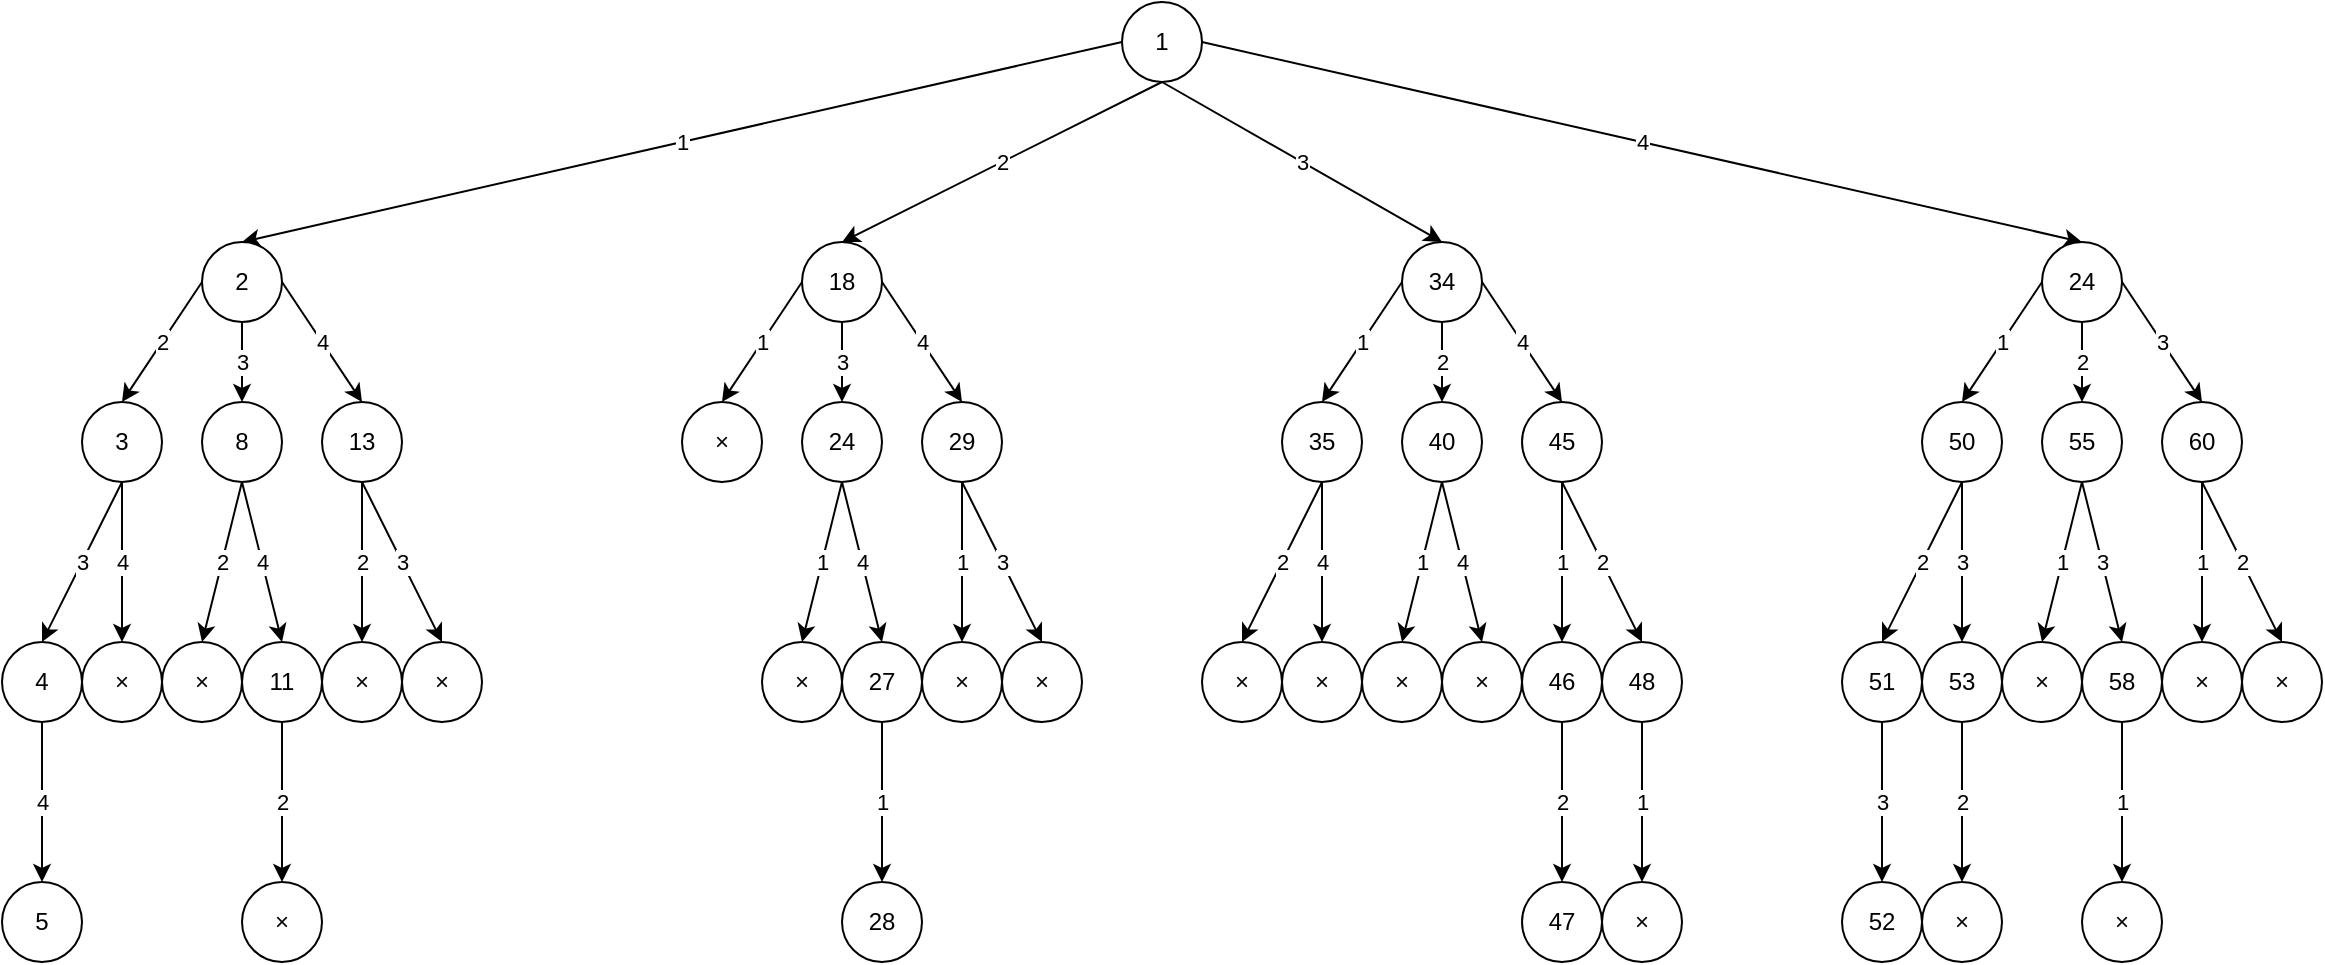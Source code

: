 <mxfile version="13.11.0" type="device"><diagram id="B---A2uCREsC93G5yAry" name="Page-1"><mxGraphModel dx="1220" dy="673" grid="1" gridSize="10" guides="1" tooltips="1" connect="1" arrows="1" fold="1" page="1" pageScale="1" pageWidth="850" pageHeight="1100" math="0" shadow="0"><root><mxCell id="0"/><mxCell id="1" parent="0"/><mxCell id="WXStBzGOtaWAUlGq1qDp-387" value="1" style="rounded=0;orthogonalLoop=1;jettySize=auto;html=1;exitX=0;exitY=0.5;exitDx=0;exitDy=0;entryX=0.5;entryY=0;entryDx=0;entryDy=0;" edge="1" parent="1" source="WXStBzGOtaWAUlGq1qDp-391" target="WXStBzGOtaWAUlGq1qDp-395"><mxGeometry relative="1" as="geometry"/></mxCell><mxCell id="WXStBzGOtaWAUlGq1qDp-388" value="2" style="edgeStyle=none;rounded=0;orthogonalLoop=1;jettySize=auto;html=1;exitX=0.5;exitY=1;exitDx=0;exitDy=0;entryX=0.5;entryY=0;entryDx=0;entryDy=0;" edge="1" parent="1" source="WXStBzGOtaWAUlGq1qDp-391" target="WXStBzGOtaWAUlGq1qDp-399"><mxGeometry relative="1" as="geometry"/></mxCell><mxCell id="WXStBzGOtaWAUlGq1qDp-389" value="4" style="edgeStyle=none;rounded=0;orthogonalLoop=1;jettySize=auto;html=1;exitX=1;exitY=0.5;exitDx=0;exitDy=0;entryX=0.5;entryY=0;entryDx=0;entryDy=0;" edge="1" parent="1" source="WXStBzGOtaWAUlGq1qDp-391" target="WXStBzGOtaWAUlGq1qDp-407"><mxGeometry relative="1" as="geometry"/></mxCell><mxCell id="WXStBzGOtaWAUlGq1qDp-390" value="3" style="edgeStyle=none;rounded=0;orthogonalLoop=1;jettySize=auto;html=1;exitX=0.5;exitY=1;exitDx=0;exitDy=0;entryX=0.5;entryY=0;entryDx=0;entryDy=0;" edge="1" parent="1" source="WXStBzGOtaWAUlGq1qDp-391" target="WXStBzGOtaWAUlGq1qDp-403"><mxGeometry relative="1" as="geometry"/></mxCell><mxCell id="WXStBzGOtaWAUlGq1qDp-391" value="1" style="ellipse;whiteSpace=wrap;html=1;aspect=fixed;" vertex="1" parent="1"><mxGeometry x="570" y="10" width="40" height="40" as="geometry"/></mxCell><mxCell id="WXStBzGOtaWAUlGq1qDp-392" value="2" style="edgeStyle=none;rounded=0;orthogonalLoop=1;jettySize=auto;html=1;exitX=0;exitY=0.5;exitDx=0;exitDy=0;entryX=0.5;entryY=0;entryDx=0;entryDy=0;" edge="1" parent="1" source="WXStBzGOtaWAUlGq1qDp-395" target="WXStBzGOtaWAUlGq1qDp-410"><mxGeometry relative="1" as="geometry"/></mxCell><mxCell id="WXStBzGOtaWAUlGq1qDp-393" value="3" style="edgeStyle=none;rounded=0;orthogonalLoop=1;jettySize=auto;html=1;exitX=0.5;exitY=1;exitDx=0;exitDy=0;entryX=0.5;entryY=0;entryDx=0;entryDy=0;" edge="1" parent="1" source="WXStBzGOtaWAUlGq1qDp-395" target="WXStBzGOtaWAUlGq1qDp-413"><mxGeometry relative="1" as="geometry"/></mxCell><mxCell id="WXStBzGOtaWAUlGq1qDp-394" value="4" style="edgeStyle=none;rounded=0;orthogonalLoop=1;jettySize=auto;html=1;exitX=1;exitY=0.5;exitDx=0;exitDy=0;entryX=0.5;entryY=0;entryDx=0;entryDy=0;" edge="1" parent="1" source="WXStBzGOtaWAUlGq1qDp-395" target="WXStBzGOtaWAUlGq1qDp-416"><mxGeometry relative="1" as="geometry"/></mxCell><mxCell id="WXStBzGOtaWAUlGq1qDp-395" value="2" style="ellipse;whiteSpace=wrap;html=1;aspect=fixed;" vertex="1" parent="1"><mxGeometry x="110" y="130" width="40" height="40" as="geometry"/></mxCell><mxCell id="WXStBzGOtaWAUlGq1qDp-396" value="1" style="edgeStyle=none;rounded=0;orthogonalLoop=1;jettySize=auto;html=1;exitX=0;exitY=0.5;exitDx=0;exitDy=0;entryX=0.5;entryY=0;entryDx=0;entryDy=0;" edge="1" parent="1" source="WXStBzGOtaWAUlGq1qDp-399" target="WXStBzGOtaWAUlGq1qDp-419"><mxGeometry relative="1" as="geometry"/></mxCell><mxCell id="WXStBzGOtaWAUlGq1qDp-397" value="3" style="edgeStyle=none;rounded=0;orthogonalLoop=1;jettySize=auto;html=1;exitX=0.5;exitY=1;exitDx=0;exitDy=0;entryX=0.5;entryY=0;entryDx=0;entryDy=0;" edge="1" parent="1" source="WXStBzGOtaWAUlGq1qDp-399" target="WXStBzGOtaWAUlGq1qDp-422"><mxGeometry relative="1" as="geometry"/></mxCell><mxCell id="WXStBzGOtaWAUlGq1qDp-398" value="4" style="edgeStyle=none;rounded=0;orthogonalLoop=1;jettySize=auto;html=1;exitX=1;exitY=0.5;exitDx=0;exitDy=0;entryX=0.5;entryY=0;entryDx=0;entryDy=0;" edge="1" parent="1" source="WXStBzGOtaWAUlGq1qDp-399" target="WXStBzGOtaWAUlGq1qDp-425"><mxGeometry relative="1" as="geometry"/></mxCell><mxCell id="WXStBzGOtaWAUlGq1qDp-399" value="18" style="ellipse;whiteSpace=wrap;html=1;aspect=fixed;" vertex="1" parent="1"><mxGeometry x="410" y="130" width="40" height="40" as="geometry"/></mxCell><mxCell id="WXStBzGOtaWAUlGq1qDp-400" value="1" style="edgeStyle=none;rounded=0;orthogonalLoop=1;jettySize=auto;html=1;exitX=0;exitY=0.5;exitDx=0;exitDy=0;entryX=0.5;entryY=0;entryDx=0;entryDy=0;" edge="1" parent="1" source="WXStBzGOtaWAUlGq1qDp-403" target="WXStBzGOtaWAUlGq1qDp-428"><mxGeometry relative="1" as="geometry"/></mxCell><mxCell id="WXStBzGOtaWAUlGq1qDp-401" value="2" style="edgeStyle=none;rounded=0;orthogonalLoop=1;jettySize=auto;html=1;exitX=0.5;exitY=1;exitDx=0;exitDy=0;entryX=0.5;entryY=0;entryDx=0;entryDy=0;" edge="1" parent="1" source="WXStBzGOtaWAUlGq1qDp-403" target="WXStBzGOtaWAUlGq1qDp-431"><mxGeometry relative="1" as="geometry"/></mxCell><mxCell id="WXStBzGOtaWAUlGq1qDp-402" value="4" style="edgeStyle=none;rounded=0;orthogonalLoop=1;jettySize=auto;html=1;exitX=1;exitY=0.5;exitDx=0;exitDy=0;entryX=0.5;entryY=0;entryDx=0;entryDy=0;" edge="1" parent="1" source="WXStBzGOtaWAUlGq1qDp-403" target="WXStBzGOtaWAUlGq1qDp-434"><mxGeometry relative="1" as="geometry"/></mxCell><mxCell id="WXStBzGOtaWAUlGq1qDp-403" value="34" style="ellipse;whiteSpace=wrap;html=1;aspect=fixed;" vertex="1" parent="1"><mxGeometry x="710" y="130" width="40" height="40" as="geometry"/></mxCell><mxCell id="WXStBzGOtaWAUlGq1qDp-404" value="1" style="edgeStyle=none;rounded=0;orthogonalLoop=1;jettySize=auto;html=1;exitX=0;exitY=0.5;exitDx=0;exitDy=0;entryX=0.5;entryY=0;entryDx=0;entryDy=0;" edge="1" parent="1" source="WXStBzGOtaWAUlGq1qDp-407" target="WXStBzGOtaWAUlGq1qDp-437"><mxGeometry relative="1" as="geometry"/></mxCell><mxCell id="WXStBzGOtaWAUlGq1qDp-405" value="2" style="edgeStyle=none;rounded=0;orthogonalLoop=1;jettySize=auto;html=1;exitX=0.5;exitY=1;exitDx=0;exitDy=0;entryX=0.5;entryY=0;entryDx=0;entryDy=0;" edge="1" parent="1" source="WXStBzGOtaWAUlGq1qDp-407" target="WXStBzGOtaWAUlGq1qDp-440"><mxGeometry relative="1" as="geometry"/></mxCell><mxCell id="WXStBzGOtaWAUlGq1qDp-406" value="3" style="edgeStyle=none;rounded=0;orthogonalLoop=1;jettySize=auto;html=1;exitX=1;exitY=0.5;exitDx=0;exitDy=0;entryX=0.5;entryY=0;entryDx=0;entryDy=0;" edge="1" parent="1" source="WXStBzGOtaWAUlGq1qDp-407" target="WXStBzGOtaWAUlGq1qDp-443"><mxGeometry relative="1" as="geometry"/></mxCell><mxCell id="WXStBzGOtaWAUlGq1qDp-407" value="24" style="ellipse;whiteSpace=wrap;html=1;aspect=fixed;" vertex="1" parent="1"><mxGeometry x="1030" y="130" width="40" height="40" as="geometry"/></mxCell><mxCell id="WXStBzGOtaWAUlGq1qDp-408" value="3" style="edgeStyle=none;rounded=0;orthogonalLoop=1;jettySize=auto;html=1;exitX=0.5;exitY=1;exitDx=0;exitDy=0;entryX=0.5;entryY=0;entryDx=0;entryDy=0;" edge="1" parent="1" source="WXStBzGOtaWAUlGq1qDp-410" target="WXStBzGOtaWAUlGq1qDp-445"><mxGeometry relative="1" as="geometry"/></mxCell><mxCell id="WXStBzGOtaWAUlGq1qDp-409" value="4" style="edgeStyle=none;rounded=0;orthogonalLoop=1;jettySize=auto;html=1;exitX=0.5;exitY=1;exitDx=0;exitDy=0;entryX=0.5;entryY=0;entryDx=0;entryDy=0;" edge="1" parent="1" source="WXStBzGOtaWAUlGq1qDp-410" target="WXStBzGOtaWAUlGq1qDp-447"><mxGeometry relative="1" as="geometry"/></mxCell><mxCell id="WXStBzGOtaWAUlGq1qDp-410" value="3" style="ellipse;whiteSpace=wrap;html=1;aspect=fixed;" vertex="1" parent="1"><mxGeometry x="50" y="210" width="40" height="40" as="geometry"/></mxCell><mxCell id="WXStBzGOtaWAUlGq1qDp-411" value="2" style="edgeStyle=none;rounded=0;orthogonalLoop=1;jettySize=auto;html=1;exitX=0.5;exitY=1;exitDx=0;exitDy=0;entryX=0.5;entryY=0;entryDx=0;entryDy=0;" edge="1" parent="1" source="WXStBzGOtaWAUlGq1qDp-413" target="WXStBzGOtaWAUlGq1qDp-449"><mxGeometry relative="1" as="geometry"/></mxCell><mxCell id="WXStBzGOtaWAUlGq1qDp-412" value="4" style="edgeStyle=none;rounded=0;orthogonalLoop=1;jettySize=auto;html=1;exitX=0.5;exitY=1;exitDx=0;exitDy=0;entryX=0.5;entryY=0;entryDx=0;entryDy=0;" edge="1" parent="1" source="WXStBzGOtaWAUlGq1qDp-413" target="WXStBzGOtaWAUlGq1qDp-451"><mxGeometry relative="1" as="geometry"/></mxCell><mxCell id="WXStBzGOtaWAUlGq1qDp-413" value="8" style="ellipse;whiteSpace=wrap;html=1;aspect=fixed;" vertex="1" parent="1"><mxGeometry x="110" y="210" width="40" height="40" as="geometry"/></mxCell><mxCell id="WXStBzGOtaWAUlGq1qDp-414" value="2" style="edgeStyle=none;rounded=0;orthogonalLoop=1;jettySize=auto;html=1;exitX=0.5;exitY=1;exitDx=0;exitDy=0;entryX=0.5;entryY=0;entryDx=0;entryDy=0;" edge="1" parent="1" source="WXStBzGOtaWAUlGq1qDp-416" target="WXStBzGOtaWAUlGq1qDp-453"><mxGeometry relative="1" as="geometry"/></mxCell><mxCell id="WXStBzGOtaWAUlGq1qDp-415" value="3" style="edgeStyle=none;rounded=0;orthogonalLoop=1;jettySize=auto;html=1;exitX=0.5;exitY=1;exitDx=0;exitDy=0;entryX=0.5;entryY=0;entryDx=0;entryDy=0;" edge="1" parent="1" source="WXStBzGOtaWAUlGq1qDp-416" target="WXStBzGOtaWAUlGq1qDp-455"><mxGeometry relative="1" as="geometry"/></mxCell><mxCell id="WXStBzGOtaWAUlGq1qDp-416" value="13" style="ellipse;whiteSpace=wrap;html=1;aspect=fixed;" vertex="1" parent="1"><mxGeometry x="170" y="210" width="40" height="40" as="geometry"/></mxCell><mxCell id="WXStBzGOtaWAUlGq1qDp-419" value="×" style="ellipse;whiteSpace=wrap;html=1;aspect=fixed;" vertex="1" parent="1"><mxGeometry x="350" y="210" width="40" height="40" as="geometry"/></mxCell><mxCell id="WXStBzGOtaWAUlGq1qDp-420" value="1" style="edgeStyle=none;rounded=0;orthogonalLoop=1;jettySize=auto;html=1;exitX=0.5;exitY=1;exitDx=0;exitDy=0;entryX=0.5;entryY=0;entryDx=0;entryDy=0;" edge="1" parent="1" source="WXStBzGOtaWAUlGq1qDp-422" target="WXStBzGOtaWAUlGq1qDp-473"><mxGeometry relative="1" as="geometry"/></mxCell><mxCell id="WXStBzGOtaWAUlGq1qDp-421" value="4" style="edgeStyle=none;rounded=0;orthogonalLoop=1;jettySize=auto;html=1;exitX=0.5;exitY=1;exitDx=0;exitDy=0;entryX=0.5;entryY=0;entryDx=0;entryDy=0;" edge="1" parent="1" source="WXStBzGOtaWAUlGq1qDp-422" target="WXStBzGOtaWAUlGq1qDp-475"><mxGeometry relative="1" as="geometry"/></mxCell><mxCell id="WXStBzGOtaWAUlGq1qDp-422" value="24" style="ellipse;whiteSpace=wrap;html=1;aspect=fixed;" vertex="1" parent="1"><mxGeometry x="410" y="210" width="40" height="40" as="geometry"/></mxCell><mxCell id="WXStBzGOtaWAUlGq1qDp-423" value="1" style="edgeStyle=none;rounded=0;orthogonalLoop=1;jettySize=auto;html=1;exitX=0.5;exitY=1;exitDx=0;exitDy=0;entryX=0.5;entryY=0;entryDx=0;entryDy=0;" edge="1" parent="1" source="WXStBzGOtaWAUlGq1qDp-425" target="WXStBzGOtaWAUlGq1qDp-477"><mxGeometry relative="1" as="geometry"/></mxCell><mxCell id="WXStBzGOtaWAUlGq1qDp-424" value="3" style="edgeStyle=none;rounded=0;orthogonalLoop=1;jettySize=auto;html=1;exitX=0.5;exitY=1;exitDx=0;exitDy=0;entryX=0.5;entryY=0;entryDx=0;entryDy=0;" edge="1" parent="1" source="WXStBzGOtaWAUlGq1qDp-425" target="WXStBzGOtaWAUlGq1qDp-479"><mxGeometry relative="1" as="geometry"/></mxCell><mxCell id="WXStBzGOtaWAUlGq1qDp-425" value="29" style="ellipse;whiteSpace=wrap;html=1;aspect=fixed;" vertex="1" parent="1"><mxGeometry x="470" y="210" width="40" height="40" as="geometry"/></mxCell><mxCell id="WXStBzGOtaWAUlGq1qDp-426" value="2" style="edgeStyle=none;rounded=0;orthogonalLoop=1;jettySize=auto;html=1;exitX=0.5;exitY=1;exitDx=0;exitDy=0;entryX=0.5;entryY=0;entryDx=0;entryDy=0;" edge="1" parent="1" source="WXStBzGOtaWAUlGq1qDp-428" target="WXStBzGOtaWAUlGq1qDp-481"><mxGeometry relative="1" as="geometry"/></mxCell><mxCell id="WXStBzGOtaWAUlGq1qDp-427" value="4" style="edgeStyle=none;rounded=0;orthogonalLoop=1;jettySize=auto;html=1;exitX=0.5;exitY=1;exitDx=0;exitDy=0;entryX=0.5;entryY=0;entryDx=0;entryDy=0;" edge="1" parent="1" source="WXStBzGOtaWAUlGq1qDp-428" target="WXStBzGOtaWAUlGq1qDp-483"><mxGeometry relative="1" as="geometry"/></mxCell><mxCell id="WXStBzGOtaWAUlGq1qDp-428" value="35" style="ellipse;whiteSpace=wrap;html=1;aspect=fixed;" vertex="1" parent="1"><mxGeometry x="650" y="210" width="40" height="40" as="geometry"/></mxCell><mxCell id="WXStBzGOtaWAUlGq1qDp-429" value="1" style="edgeStyle=none;rounded=0;orthogonalLoop=1;jettySize=auto;html=1;exitX=0.5;exitY=1;exitDx=0;exitDy=0;entryX=0.5;entryY=0;entryDx=0;entryDy=0;" edge="1" parent="1" source="WXStBzGOtaWAUlGq1qDp-431" target="WXStBzGOtaWAUlGq1qDp-485"><mxGeometry relative="1" as="geometry"/></mxCell><mxCell id="WXStBzGOtaWAUlGq1qDp-430" value="4" style="edgeStyle=none;rounded=0;orthogonalLoop=1;jettySize=auto;html=1;exitX=0.5;exitY=1;exitDx=0;exitDy=0;entryX=0.5;entryY=0;entryDx=0;entryDy=0;" edge="1" parent="1" source="WXStBzGOtaWAUlGq1qDp-431" target="WXStBzGOtaWAUlGq1qDp-487"><mxGeometry relative="1" as="geometry"/></mxCell><mxCell id="WXStBzGOtaWAUlGq1qDp-431" value="40" style="ellipse;whiteSpace=wrap;html=1;aspect=fixed;" vertex="1" parent="1"><mxGeometry x="710" y="210" width="40" height="40" as="geometry"/></mxCell><mxCell id="WXStBzGOtaWAUlGq1qDp-432" value="1" style="edgeStyle=none;rounded=0;orthogonalLoop=1;jettySize=auto;html=1;exitX=0.5;exitY=1;exitDx=0;exitDy=0;entryX=0.5;entryY=0;entryDx=0;entryDy=0;" edge="1" parent="1" source="WXStBzGOtaWAUlGq1qDp-434" target="WXStBzGOtaWAUlGq1qDp-489"><mxGeometry relative="1" as="geometry"/></mxCell><mxCell id="WXStBzGOtaWAUlGq1qDp-433" value="2" style="edgeStyle=none;rounded=0;orthogonalLoop=1;jettySize=auto;html=1;exitX=0.5;exitY=1;exitDx=0;exitDy=0;entryX=0.5;entryY=0;entryDx=0;entryDy=0;" edge="1" parent="1" source="WXStBzGOtaWAUlGq1qDp-434" target="WXStBzGOtaWAUlGq1qDp-491"><mxGeometry relative="1" as="geometry"/></mxCell><mxCell id="WXStBzGOtaWAUlGq1qDp-434" value="45" style="ellipse;whiteSpace=wrap;html=1;aspect=fixed;" vertex="1" parent="1"><mxGeometry x="770" y="210" width="40" height="40" as="geometry"/></mxCell><mxCell id="WXStBzGOtaWAUlGq1qDp-435" value="2" style="edgeStyle=none;rounded=0;orthogonalLoop=1;jettySize=auto;html=1;exitX=0.5;exitY=1;exitDx=0;exitDy=0;entryX=0.5;entryY=0;entryDx=0;entryDy=0;" edge="1" parent="1" source="WXStBzGOtaWAUlGq1qDp-437" target="WXStBzGOtaWAUlGq1qDp-457"><mxGeometry relative="1" as="geometry"/></mxCell><mxCell id="WXStBzGOtaWAUlGq1qDp-436" value="3" style="edgeStyle=none;rounded=0;orthogonalLoop=1;jettySize=auto;html=1;exitX=0.5;exitY=1;exitDx=0;exitDy=0;entryX=0.5;entryY=0;entryDx=0;entryDy=0;" edge="1" parent="1" source="WXStBzGOtaWAUlGq1qDp-437" target="WXStBzGOtaWAUlGq1qDp-459"><mxGeometry relative="1" as="geometry"/></mxCell><mxCell id="WXStBzGOtaWAUlGq1qDp-437" value="50" style="ellipse;whiteSpace=wrap;html=1;aspect=fixed;" vertex="1" parent="1"><mxGeometry x="970" y="210" width="40" height="40" as="geometry"/></mxCell><mxCell id="WXStBzGOtaWAUlGq1qDp-438" value="1" style="edgeStyle=none;rounded=0;orthogonalLoop=1;jettySize=auto;html=1;exitX=0.5;exitY=1;exitDx=0;exitDy=0;entryX=0.5;entryY=0;entryDx=0;entryDy=0;" edge="1" parent="1" source="WXStBzGOtaWAUlGq1qDp-440" target="WXStBzGOtaWAUlGq1qDp-461"><mxGeometry relative="1" as="geometry"/></mxCell><mxCell id="WXStBzGOtaWAUlGq1qDp-439" value="3" style="edgeStyle=none;rounded=0;orthogonalLoop=1;jettySize=auto;html=1;exitX=0.5;exitY=1;exitDx=0;exitDy=0;entryX=0.5;entryY=0;entryDx=0;entryDy=0;" edge="1" parent="1" source="WXStBzGOtaWAUlGq1qDp-440" target="WXStBzGOtaWAUlGq1qDp-463"><mxGeometry relative="1" as="geometry"/></mxCell><mxCell id="WXStBzGOtaWAUlGq1qDp-440" value="55" style="ellipse;whiteSpace=wrap;html=1;aspect=fixed;" vertex="1" parent="1"><mxGeometry x="1030" y="210" width="40" height="40" as="geometry"/></mxCell><mxCell id="WXStBzGOtaWAUlGq1qDp-441" value="1" style="edgeStyle=none;rounded=0;orthogonalLoop=1;jettySize=auto;html=1;exitX=0.5;exitY=1;exitDx=0;exitDy=0;entryX=0.5;entryY=0;entryDx=0;entryDy=0;" edge="1" parent="1" source="WXStBzGOtaWAUlGq1qDp-443" target="WXStBzGOtaWAUlGq1qDp-465"><mxGeometry relative="1" as="geometry"/></mxCell><mxCell id="WXStBzGOtaWAUlGq1qDp-442" value="2" style="edgeStyle=none;rounded=0;orthogonalLoop=1;jettySize=auto;html=1;exitX=0.5;exitY=1;exitDx=0;exitDy=0;entryX=0.5;entryY=0;entryDx=0;entryDy=0;" edge="1" parent="1" source="WXStBzGOtaWAUlGq1qDp-443" target="WXStBzGOtaWAUlGq1qDp-467"><mxGeometry relative="1" as="geometry"/></mxCell><mxCell id="WXStBzGOtaWAUlGq1qDp-443" value="60" style="ellipse;whiteSpace=wrap;html=1;aspect=fixed;" vertex="1" parent="1"><mxGeometry x="1090" y="210" width="40" height="40" as="geometry"/></mxCell><mxCell id="WXStBzGOtaWAUlGq1qDp-444" value="4" style="edgeStyle=none;rounded=0;orthogonalLoop=1;jettySize=auto;html=1;exitX=0.5;exitY=1;exitDx=0;exitDy=0;entryX=0.5;entryY=0;entryDx=0;entryDy=0;" edge="1" parent="1" source="WXStBzGOtaWAUlGq1qDp-445" target="WXStBzGOtaWAUlGq1qDp-492"><mxGeometry relative="1" as="geometry"/></mxCell><mxCell id="WXStBzGOtaWAUlGq1qDp-445" value="4" style="ellipse;whiteSpace=wrap;html=1;aspect=fixed;" vertex="1" parent="1"><mxGeometry x="10" y="330" width="40" height="40" as="geometry"/></mxCell><mxCell id="WXStBzGOtaWAUlGq1qDp-447" value="×" style="ellipse;whiteSpace=wrap;html=1;aspect=fixed;" vertex="1" parent="1"><mxGeometry x="50" y="330" width="40" height="40" as="geometry"/></mxCell><mxCell id="WXStBzGOtaWAUlGq1qDp-449" value="×" style="ellipse;whiteSpace=wrap;html=1;aspect=fixed;" vertex="1" parent="1"><mxGeometry x="90" y="330" width="40" height="40" as="geometry"/></mxCell><mxCell id="WXStBzGOtaWAUlGq1qDp-450" value="2" style="edgeStyle=none;rounded=0;orthogonalLoop=1;jettySize=auto;html=1;exitX=0.5;exitY=1;exitDx=0;exitDy=0;entryX=0.5;entryY=0;entryDx=0;entryDy=0;" edge="1" parent="1" source="WXStBzGOtaWAUlGq1qDp-451" target="WXStBzGOtaWAUlGq1qDp-495"><mxGeometry relative="1" as="geometry"/></mxCell><mxCell id="WXStBzGOtaWAUlGq1qDp-451" value="11" style="ellipse;whiteSpace=wrap;html=1;aspect=fixed;" vertex="1" parent="1"><mxGeometry x="130" y="330" width="40" height="40" as="geometry"/></mxCell><mxCell id="WXStBzGOtaWAUlGq1qDp-453" value="×" style="ellipse;whiteSpace=wrap;html=1;aspect=fixed;" vertex="1" parent="1"><mxGeometry x="170" y="330" width="40" height="40" as="geometry"/></mxCell><mxCell id="WXStBzGOtaWAUlGq1qDp-455" value="×" style="ellipse;whiteSpace=wrap;html=1;aspect=fixed;" vertex="1" parent="1"><mxGeometry x="210" y="330" width="40" height="40" as="geometry"/></mxCell><mxCell id="WXStBzGOtaWAUlGq1qDp-456" value="3" style="edgeStyle=none;rounded=0;orthogonalLoop=1;jettySize=auto;html=1;exitX=0.5;exitY=1;exitDx=0;exitDy=0;entryX=0.5;entryY=0;entryDx=0;entryDy=0;" edge="1" parent="1" source="WXStBzGOtaWAUlGq1qDp-457" target="WXStBzGOtaWAUlGq1qDp-498"><mxGeometry relative="1" as="geometry"/></mxCell><mxCell id="WXStBzGOtaWAUlGq1qDp-457" value="51" style="ellipse;whiteSpace=wrap;html=1;aspect=fixed;" vertex="1" parent="1"><mxGeometry x="930" y="330" width="40" height="40" as="geometry"/></mxCell><mxCell id="WXStBzGOtaWAUlGq1qDp-458" value="2" style="edgeStyle=none;rounded=0;orthogonalLoop=1;jettySize=auto;html=1;exitX=0.5;exitY=1;exitDx=0;exitDy=0;entryX=0.5;entryY=0;entryDx=0;entryDy=0;" edge="1" parent="1" source="WXStBzGOtaWAUlGq1qDp-459" target="WXStBzGOtaWAUlGq1qDp-499"><mxGeometry relative="1" as="geometry"/></mxCell><mxCell id="WXStBzGOtaWAUlGq1qDp-459" value="53" style="ellipse;whiteSpace=wrap;html=1;aspect=fixed;" vertex="1" parent="1"><mxGeometry x="970" y="330" width="40" height="40" as="geometry"/></mxCell><mxCell id="WXStBzGOtaWAUlGq1qDp-461" value="×" style="ellipse;whiteSpace=wrap;html=1;aspect=fixed;" vertex="1" parent="1"><mxGeometry x="1010" y="330" width="40" height="40" as="geometry"/></mxCell><mxCell id="WXStBzGOtaWAUlGq1qDp-462" value="1" style="edgeStyle=none;rounded=0;orthogonalLoop=1;jettySize=auto;html=1;exitX=0.5;exitY=1;exitDx=0;exitDy=0;entryX=0.5;entryY=0;entryDx=0;entryDy=0;" edge="1" parent="1" source="WXStBzGOtaWAUlGq1qDp-463" target="WXStBzGOtaWAUlGq1qDp-501"><mxGeometry relative="1" as="geometry"/></mxCell><mxCell id="WXStBzGOtaWAUlGq1qDp-463" value="58" style="ellipse;whiteSpace=wrap;html=1;aspect=fixed;" vertex="1" parent="1"><mxGeometry x="1050" y="330" width="40" height="40" as="geometry"/></mxCell><mxCell id="WXStBzGOtaWAUlGq1qDp-465" value="×" style="ellipse;whiteSpace=wrap;html=1;aspect=fixed;" vertex="1" parent="1"><mxGeometry x="1090" y="330" width="40" height="40" as="geometry"/></mxCell><mxCell id="WXStBzGOtaWAUlGq1qDp-467" value="×" style="ellipse;whiteSpace=wrap;html=1;aspect=fixed;" vertex="1" parent="1"><mxGeometry x="1130" y="330" width="40" height="40" as="geometry"/></mxCell><mxCell id="WXStBzGOtaWAUlGq1qDp-473" value="×" style="ellipse;whiteSpace=wrap;html=1;aspect=fixed;" vertex="1" parent="1"><mxGeometry x="390" y="330" width="40" height="40" as="geometry"/></mxCell><mxCell id="WXStBzGOtaWAUlGq1qDp-475" value="27" style="ellipse;whiteSpace=wrap;html=1;aspect=fixed;" vertex="1" parent="1"><mxGeometry x="430" y="330" width="40" height="40" as="geometry"/></mxCell><mxCell id="WXStBzGOtaWAUlGq1qDp-477" value="×" style="ellipse;whiteSpace=wrap;html=1;aspect=fixed;" vertex="1" parent="1"><mxGeometry x="470" y="330" width="40" height="40" as="geometry"/></mxCell><mxCell id="WXStBzGOtaWAUlGq1qDp-479" value="×" style="ellipse;whiteSpace=wrap;html=1;aspect=fixed;" vertex="1" parent="1"><mxGeometry x="510" y="330" width="40" height="40" as="geometry"/></mxCell><mxCell id="WXStBzGOtaWAUlGq1qDp-481" value="×" style="ellipse;whiteSpace=wrap;html=1;aspect=fixed;" vertex="1" parent="1"><mxGeometry x="610" y="330" width="40" height="40" as="geometry"/></mxCell><mxCell id="WXStBzGOtaWAUlGq1qDp-483" value="×" style="ellipse;whiteSpace=wrap;html=1;aspect=fixed;" vertex="1" parent="1"><mxGeometry x="650" y="330" width="40" height="40" as="geometry"/></mxCell><mxCell id="WXStBzGOtaWAUlGq1qDp-485" value="×" style="ellipse;whiteSpace=wrap;html=1;aspect=fixed;" vertex="1" parent="1"><mxGeometry x="690" y="330" width="40" height="40" as="geometry"/></mxCell><mxCell id="WXStBzGOtaWAUlGq1qDp-487" value="×" style="ellipse;whiteSpace=wrap;html=1;aspect=fixed;" vertex="1" parent="1"><mxGeometry x="730" y="330" width="40" height="40" as="geometry"/></mxCell><mxCell id="WXStBzGOtaWAUlGq1qDp-488" value="2" style="edgeStyle=none;rounded=0;orthogonalLoop=1;jettySize=auto;html=1;exitX=0.5;exitY=1;exitDx=0;exitDy=0;entryX=0.5;entryY=0;entryDx=0;entryDy=0;" edge="1" parent="1" source="WXStBzGOtaWAUlGq1qDp-489" target="WXStBzGOtaWAUlGq1qDp-514"><mxGeometry relative="1" as="geometry"/></mxCell><mxCell id="WXStBzGOtaWAUlGq1qDp-489" value="46" style="ellipse;whiteSpace=wrap;html=1;aspect=fixed;" vertex="1" parent="1"><mxGeometry x="770" y="330" width="40" height="40" as="geometry"/></mxCell><mxCell id="WXStBzGOtaWAUlGq1qDp-490" value="1" style="edgeStyle=none;rounded=0;orthogonalLoop=1;jettySize=auto;html=1;exitX=0.5;exitY=1;exitDx=0;exitDy=0;entryX=0.5;entryY=0;entryDx=0;entryDy=0;" edge="1" parent="1" source="WXStBzGOtaWAUlGq1qDp-491" target="WXStBzGOtaWAUlGq1qDp-515"><mxGeometry relative="1" as="geometry"/></mxCell><mxCell id="WXStBzGOtaWAUlGq1qDp-491" value="48" style="ellipse;whiteSpace=wrap;html=1;aspect=fixed;" vertex="1" parent="1"><mxGeometry x="810" y="330" width="40" height="40" as="geometry"/></mxCell><mxCell id="WXStBzGOtaWAUlGq1qDp-492" value="5" style="ellipse;whiteSpace=wrap;html=1;aspect=fixed;" vertex="1" parent="1"><mxGeometry x="10" y="450" width="40" height="40" as="geometry"/></mxCell><mxCell id="WXStBzGOtaWAUlGq1qDp-495" value="×" style="ellipse;whiteSpace=wrap;html=1;aspect=fixed;" vertex="1" parent="1"><mxGeometry x="130" y="450" width="40" height="40" as="geometry"/></mxCell><mxCell id="WXStBzGOtaWAUlGq1qDp-498" value="52" style="ellipse;whiteSpace=wrap;html=1;aspect=fixed;" vertex="1" parent="1"><mxGeometry x="930" y="450" width="40" height="40" as="geometry"/></mxCell><mxCell id="WXStBzGOtaWAUlGq1qDp-499" value="×" style="ellipse;whiteSpace=wrap;html=1;aspect=fixed;" vertex="1" parent="1"><mxGeometry x="970" y="450" width="40" height="40" as="geometry"/></mxCell><mxCell id="WXStBzGOtaWAUlGq1qDp-501" value="×" style="ellipse;whiteSpace=wrap;html=1;aspect=fixed;" vertex="1" parent="1"><mxGeometry x="1050" y="450" width="40" height="40" as="geometry"/></mxCell><mxCell id="WXStBzGOtaWAUlGq1qDp-514" value="47" style="ellipse;whiteSpace=wrap;html=1;aspect=fixed;" vertex="1" parent="1"><mxGeometry x="770" y="450" width="40" height="40" as="geometry"/></mxCell><mxCell id="WXStBzGOtaWAUlGq1qDp-515" value="×" style="ellipse;whiteSpace=wrap;html=1;aspect=fixed;" vertex="1" parent="1"><mxGeometry x="810" y="450" width="40" height="40" as="geometry"/></mxCell><mxCell id="WXStBzGOtaWAUlGq1qDp-516" value="1" style="edgeStyle=none;rounded=0;orthogonalLoop=1;jettySize=auto;html=1;exitX=0.5;exitY=1;exitDx=0;exitDy=0;entryX=0.5;entryY=0;entryDx=0;entryDy=0;" edge="1" parent="1" target="WXStBzGOtaWAUlGq1qDp-517"><mxGeometry relative="1" as="geometry"><mxPoint x="450" y="370" as="sourcePoint"/></mxGeometry></mxCell><mxCell id="WXStBzGOtaWAUlGq1qDp-517" value="28" style="ellipse;whiteSpace=wrap;html=1;aspect=fixed;" vertex="1" parent="1"><mxGeometry x="430" y="450" width="40" height="40" as="geometry"/></mxCell></root></mxGraphModel></diagram></mxfile>